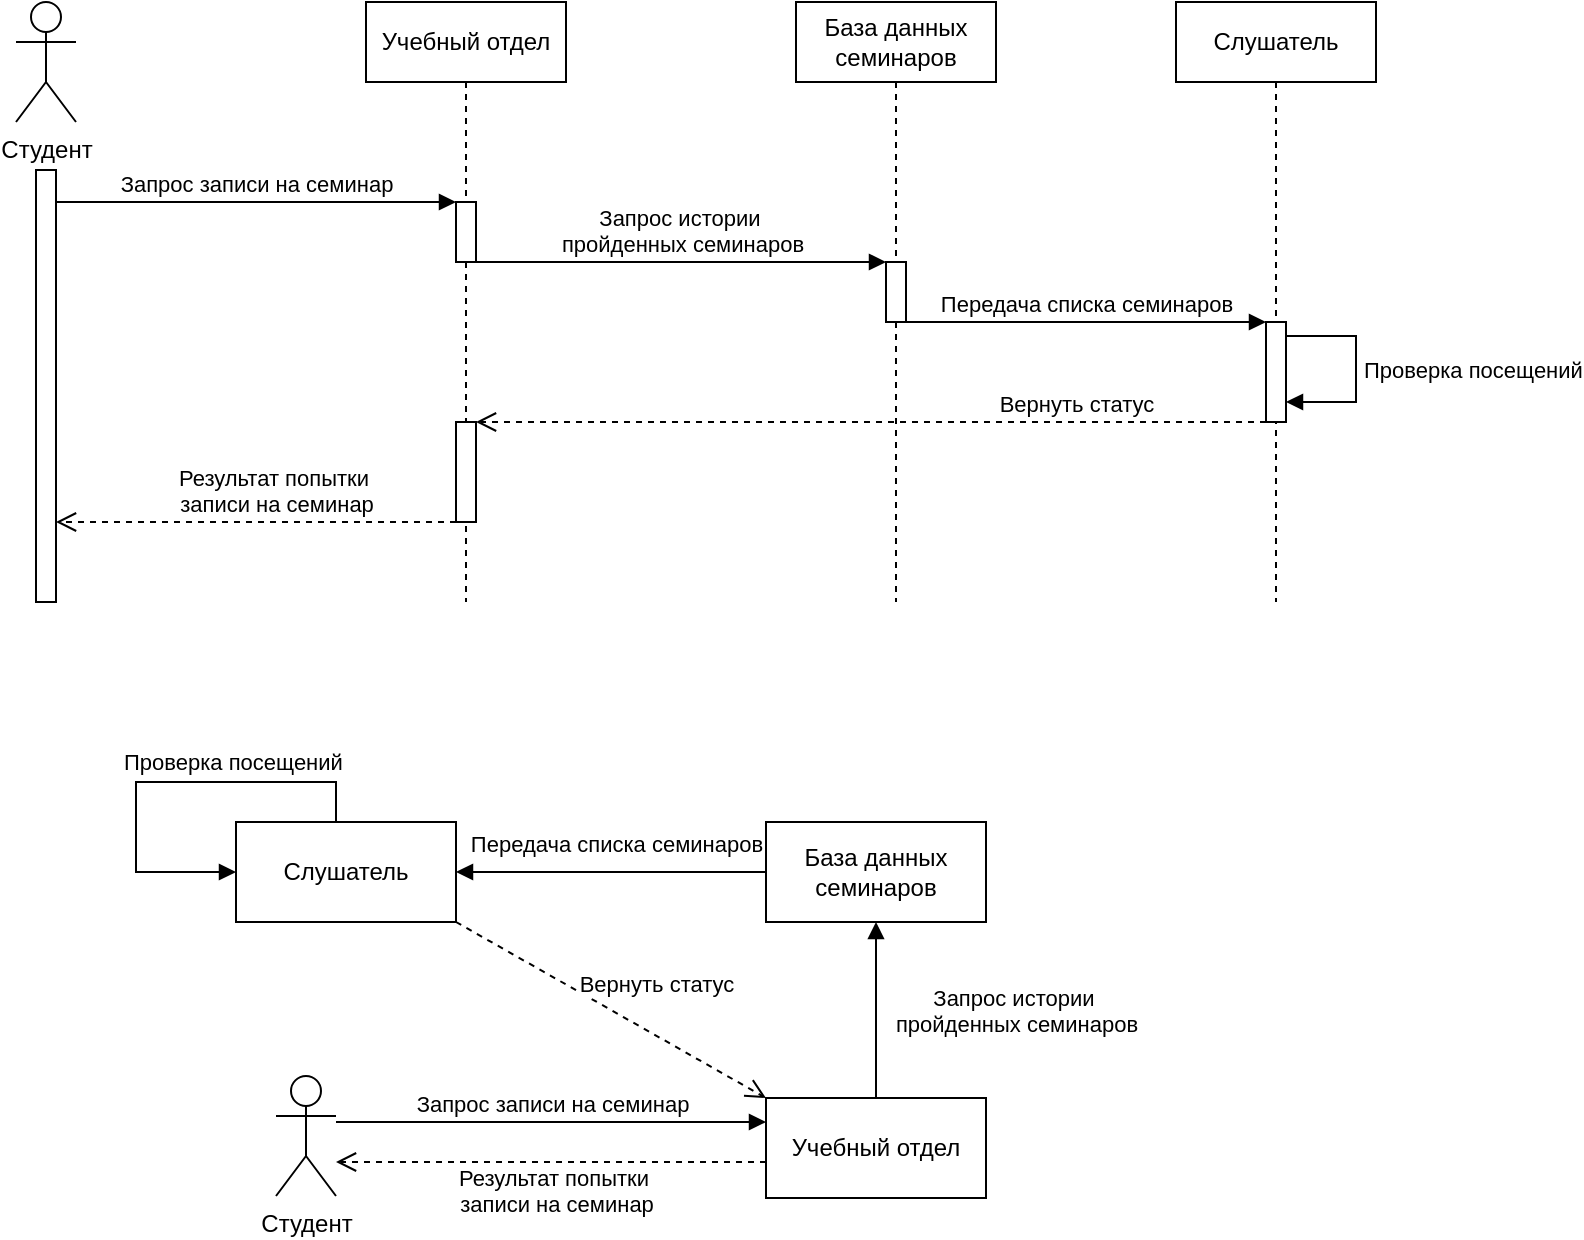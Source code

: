 <mxfile version="24.0.7" type="github">
  <diagram name="Page-1" id="2YBvvXClWsGukQMizWep">
    <mxGraphModel dx="989" dy="540" grid="0" gridSize="10" guides="1" tooltips="1" connect="1" arrows="1" fold="1" page="1" pageScale="1" pageWidth="850" pageHeight="1100" math="0" shadow="0">
      <root>
        <mxCell id="0" />
        <mxCell id="1" parent="0" />
        <mxCell id="aM9ryv3xv72pqoxQDRHE-5" value="Учебный отдел" style="shape=umlLifeline;perimeter=lifelinePerimeter;whiteSpace=wrap;html=1;container=0;dropTarget=0;collapsible=0;recursiveResize=0;outlineConnect=0;portConstraint=eastwest;newEdgeStyle={&quot;edgeStyle&quot;:&quot;elbowEdgeStyle&quot;,&quot;elbow&quot;:&quot;vertical&quot;,&quot;curved&quot;:0,&quot;rounded&quot;:0};" parent="1" vertex="1">
          <mxGeometry x="225" y="30" width="100" height="300" as="geometry" />
        </mxCell>
        <mxCell id="aM9ryv3xv72pqoxQDRHE-6" value="" style="html=1;points=[];perimeter=orthogonalPerimeter;outlineConnect=0;targetShapes=umlLifeline;portConstraint=eastwest;newEdgeStyle={&quot;edgeStyle&quot;:&quot;elbowEdgeStyle&quot;,&quot;elbow&quot;:&quot;vertical&quot;,&quot;curved&quot;:0,&quot;rounded&quot;:0};" parent="aM9ryv3xv72pqoxQDRHE-5" vertex="1">
          <mxGeometry x="45" y="100" width="10" height="30" as="geometry" />
        </mxCell>
        <mxCell id="JV1Mk4GfQYpAjEkD_vr5-40" value="" style="html=1;points=[[0,0,0,0,5],[0,1,0,0,-5],[1,0,0,0,5],[1,1,0,0,-5]];perimeter=orthogonalPerimeter;outlineConnect=0;targetShapes=umlLifeline;portConstraint=eastwest;newEdgeStyle={&quot;curved&quot;:0,&quot;rounded&quot;:0};" vertex="1" parent="aM9ryv3xv72pqoxQDRHE-5">
          <mxGeometry x="45" y="210" width="10" height="50" as="geometry" />
        </mxCell>
        <mxCell id="aM9ryv3xv72pqoxQDRHE-7" value="Запрос записи на семинар" style="html=1;verticalAlign=bottom;endArrow=block;edgeStyle=elbowEdgeStyle;elbow=vertical;curved=0;rounded=0;" parent="1" source="JV1Mk4GfQYpAjEkD_vr5-23" target="aM9ryv3xv72pqoxQDRHE-6" edge="1">
          <mxGeometry relative="1" as="geometry">
            <mxPoint x="90" y="110" as="sourcePoint" />
            <Array as="points">
              <mxPoint x="170" y="130" />
              <mxPoint x="185" y="110" />
            </Array>
          </mxGeometry>
        </mxCell>
        <mxCell id="aM9ryv3xv72pqoxQDRHE-8" value="Вернуть статус" style="html=1;verticalAlign=bottom;endArrow=open;dashed=1;endSize=8;edgeStyle=elbowEdgeStyle;elbow=vertical;curved=0;rounded=0;" parent="1" source="JV1Mk4GfQYpAjEkD_vr5-38" target="JV1Mk4GfQYpAjEkD_vr5-40" edge="1">
          <mxGeometry x="-0.519" relative="1" as="geometry">
            <mxPoint x="320" y="240" as="targetPoint" />
            <Array as="points">
              <mxPoint x="530" y="240" />
            </Array>
            <mxPoint x="670" y="240" as="sourcePoint" />
            <mxPoint as="offset" />
          </mxGeometry>
        </mxCell>
        <mxCell id="JV1Mk4GfQYpAjEkD_vr5-23" value="" style="html=1;points=[[0,0,0,0,5],[0,1,0,0,-5],[1,0,0,0,5],[1,1,0,0,-5]];perimeter=orthogonalPerimeter;outlineConnect=0;targetShapes=umlLifeline;portConstraint=eastwest;newEdgeStyle={&quot;curved&quot;:0,&quot;rounded&quot;:0};" vertex="1" parent="1">
          <mxGeometry x="60" y="114" width="10" height="216" as="geometry" />
        </mxCell>
        <mxCell id="JV1Mk4GfQYpAjEkD_vr5-25" value="Студент" style="shape=umlActor;verticalLabelPosition=bottom;verticalAlign=top;html=1;" vertex="1" parent="1">
          <mxGeometry x="50" y="30" width="30" height="60" as="geometry" />
        </mxCell>
        <mxCell id="JV1Mk4GfQYpAjEkD_vr5-28" value="База данных семинаров" style="shape=umlLifeline;perimeter=lifelinePerimeter;whiteSpace=wrap;html=1;container=0;dropTarget=0;collapsible=0;recursiveResize=0;outlineConnect=0;portConstraint=eastwest;newEdgeStyle={&quot;edgeStyle&quot;:&quot;elbowEdgeStyle&quot;,&quot;elbow&quot;:&quot;vertical&quot;,&quot;curved&quot;:0,&quot;rounded&quot;:0};" vertex="1" parent="1">
          <mxGeometry x="440" y="30" width="100" height="300" as="geometry" />
        </mxCell>
        <mxCell id="JV1Mk4GfQYpAjEkD_vr5-29" value="" style="html=1;points=[];perimeter=orthogonalPerimeter;outlineConnect=0;targetShapes=umlLifeline;portConstraint=eastwest;newEdgeStyle={&quot;edgeStyle&quot;:&quot;elbowEdgeStyle&quot;,&quot;elbow&quot;:&quot;vertical&quot;,&quot;curved&quot;:0,&quot;rounded&quot;:0};" vertex="1" parent="JV1Mk4GfQYpAjEkD_vr5-28">
          <mxGeometry x="45" y="130" width="10" height="30" as="geometry" />
        </mxCell>
        <mxCell id="JV1Mk4GfQYpAjEkD_vr5-30" value="Слушатель" style="shape=umlLifeline;perimeter=lifelinePerimeter;whiteSpace=wrap;html=1;container=0;dropTarget=0;collapsible=0;recursiveResize=0;outlineConnect=0;portConstraint=eastwest;newEdgeStyle={&quot;edgeStyle&quot;:&quot;elbowEdgeStyle&quot;,&quot;elbow&quot;:&quot;vertical&quot;,&quot;curved&quot;:0,&quot;rounded&quot;:0};" vertex="1" parent="1">
          <mxGeometry x="630" y="30" width="100" height="300" as="geometry" />
        </mxCell>
        <mxCell id="JV1Mk4GfQYpAjEkD_vr5-38" value="" style="html=1;points=[[0,0,0,0,5],[0,1,0,0,-5],[1,0,0,0,5],[1,1,0,0,-5]];perimeter=orthogonalPerimeter;outlineConnect=0;targetShapes=umlLifeline;portConstraint=eastwest;newEdgeStyle={&quot;curved&quot;:0,&quot;rounded&quot;:0};" vertex="1" parent="JV1Mk4GfQYpAjEkD_vr5-30">
          <mxGeometry x="45" y="160" width="10" height="50" as="geometry" />
        </mxCell>
        <mxCell id="JV1Mk4GfQYpAjEkD_vr5-39" value="&lt;span style=&quot;text-align: center;&quot;&gt;Проверка посещений&lt;/span&gt;" style="html=1;align=left;spacingLeft=2;endArrow=block;rounded=0;edgeStyle=orthogonalEdgeStyle;curved=0;rounded=0;" edge="1" target="JV1Mk4GfQYpAjEkD_vr5-38" parent="JV1Mk4GfQYpAjEkD_vr5-30" source="JV1Mk4GfQYpAjEkD_vr5-38">
          <mxGeometry relative="1" as="geometry">
            <mxPoint x="55" y="167.5" as="sourcePoint" />
            <Array as="points">
              <mxPoint x="90" y="167" />
              <mxPoint x="90" y="200" />
            </Array>
            <mxPoint x="55" y="192.5" as="targetPoint" />
          </mxGeometry>
        </mxCell>
        <mxCell id="JV1Mk4GfQYpAjEkD_vr5-32" value="Запрос истории&amp;nbsp;&lt;div&gt;пройденных семинаров&lt;/div&gt;" style="html=1;verticalAlign=bottom;endArrow=block;edgeStyle=elbowEdgeStyle;elbow=vertical;curved=0;rounded=0;" edge="1" parent="1" source="aM9ryv3xv72pqoxQDRHE-6" target="JV1Mk4GfQYpAjEkD_vr5-29">
          <mxGeometry relative="1" as="geometry">
            <mxPoint x="280" y="153.5" as="sourcePoint" />
            <Array as="points">
              <mxPoint x="380" y="160" />
              <mxPoint x="395" y="133.5" />
            </Array>
            <mxPoint x="480" y="153.5" as="targetPoint" />
          </mxGeometry>
        </mxCell>
        <mxCell id="JV1Mk4GfQYpAjEkD_vr5-33" value="Передача списка семинаров" style="html=1;verticalAlign=bottom;endArrow=block;edgeStyle=elbowEdgeStyle;elbow=vertical;curved=0;rounded=0;" edge="1" parent="1" source="JV1Mk4GfQYpAjEkD_vr5-29">
          <mxGeometry relative="1" as="geometry">
            <mxPoint x="500" y="190" as="sourcePoint" />
            <Array as="points">
              <mxPoint x="600" y="190" />
              <mxPoint x="615" y="163.5" />
            </Array>
            <mxPoint x="675" y="190" as="targetPoint" />
          </mxGeometry>
        </mxCell>
        <mxCell id="JV1Mk4GfQYpAjEkD_vr5-41" value="Результат попытки&amp;nbsp;&lt;div&gt;записи на семинар&lt;/div&gt;" style="html=1;verticalAlign=bottom;endArrow=open;dashed=1;endSize=8;edgeStyle=elbowEdgeStyle;elbow=vertical;curved=0;rounded=0;" edge="1" parent="1" source="JV1Mk4GfQYpAjEkD_vr5-40">
          <mxGeometry x="-0.1" relative="1" as="geometry">
            <mxPoint x="70" y="290" as="targetPoint" />
            <Array as="points">
              <mxPoint x="70" y="290" />
            </Array>
            <mxPoint x="335" y="280" as="sourcePoint" />
            <mxPoint as="offset" />
          </mxGeometry>
        </mxCell>
        <mxCell id="JV1Mk4GfQYpAjEkD_vr5-42" value="Студент" style="shape=umlActor;verticalLabelPosition=bottom;verticalAlign=top;html=1;" vertex="1" parent="1">
          <mxGeometry x="180" y="567" width="30" height="60" as="geometry" />
        </mxCell>
        <mxCell id="JV1Mk4GfQYpAjEkD_vr5-43" value="Слушатель" style="html=1;whiteSpace=wrap;" vertex="1" parent="1">
          <mxGeometry x="160" y="440" width="110" height="50" as="geometry" />
        </mxCell>
        <mxCell id="JV1Mk4GfQYpAjEkD_vr5-44" value="Учебный отдел" style="html=1;whiteSpace=wrap;" vertex="1" parent="1">
          <mxGeometry x="425" y="578" width="110" height="50" as="geometry" />
        </mxCell>
        <mxCell id="JV1Mk4GfQYpAjEkD_vr5-45" value="База данных семинаров" style="html=1;whiteSpace=wrap;" vertex="1" parent="1">
          <mxGeometry x="425" y="440" width="110" height="50" as="geometry" />
        </mxCell>
        <mxCell id="JV1Mk4GfQYpAjEkD_vr5-49" value="Запрос записи на семинар" style="html=1;verticalAlign=bottom;endArrow=block;edgeStyle=elbowEdgeStyle;elbow=vertical;curved=0;rounded=0;" edge="1" parent="1">
          <mxGeometry relative="1" as="geometry">
            <mxPoint x="210" y="590" as="sourcePoint" />
            <Array as="points">
              <mxPoint x="300" y="590" />
            </Array>
            <mxPoint x="425" y="590" as="targetPoint" />
          </mxGeometry>
        </mxCell>
        <mxCell id="JV1Mk4GfQYpAjEkD_vr5-50" value="Запрос истории&amp;nbsp;&lt;div&gt;пройденных семинаров&lt;/div&gt;" style="html=1;verticalAlign=bottom;endArrow=block;edgeStyle=elbowEdgeStyle;elbow=vertical;curved=0;rounded=0;exitX=0.5;exitY=0;exitDx=0;exitDy=0;entryX=0.5;entryY=1;entryDx=0;entryDy=0;" edge="1" parent="1" source="JV1Mk4GfQYpAjEkD_vr5-44" target="JV1Mk4GfQYpAjEkD_vr5-45">
          <mxGeometry x="-0.364" y="-70" relative="1" as="geometry">
            <mxPoint x="320" y="150" as="sourcePoint" />
            <Array as="points">
              <mxPoint x="480" y="530" />
              <mxPoint x="435" y="123.5" />
            </Array>
            <mxPoint x="525" y="150" as="targetPoint" />
            <mxPoint as="offset" />
          </mxGeometry>
        </mxCell>
        <mxCell id="JV1Mk4GfQYpAjEkD_vr5-51" value="Передача списка семинаров" style="html=1;verticalAlign=bottom;endArrow=block;edgeStyle=elbowEdgeStyle;elbow=vertical;curved=0;rounded=0;exitX=0;exitY=0.5;exitDx=0;exitDy=0;entryX=1;entryY=0.5;entryDx=0;entryDy=0;" edge="1" parent="1" source="JV1Mk4GfQYpAjEkD_vr5-45" target="JV1Mk4GfQYpAjEkD_vr5-43">
          <mxGeometry x="-0.032" y="-5" relative="1" as="geometry">
            <mxPoint x="535" y="180" as="sourcePoint" />
            <Array as="points">
              <mxPoint x="360" y="465" />
              <mxPoint x="655" y="153.5" />
            </Array>
            <mxPoint x="715" y="180" as="targetPoint" />
            <mxPoint as="offset" />
          </mxGeometry>
        </mxCell>
        <mxCell id="JV1Mk4GfQYpAjEkD_vr5-52" value="&lt;span style=&quot;text-align: center;&quot;&gt;Проверка посещений&lt;/span&gt;" style="html=1;align=left;spacingLeft=2;endArrow=block;rounded=0;edgeStyle=orthogonalEdgeStyle;curved=0;rounded=0;entryX=0;entryY=0.5;entryDx=0;entryDy=0;exitX=0.5;exitY=0;exitDx=0;exitDy=0;" edge="1" parent="1" source="JV1Mk4GfQYpAjEkD_vr5-43" target="JV1Mk4GfQYpAjEkD_vr5-43">
          <mxGeometry x="0.136" y="-14" relative="1" as="geometry">
            <mxPoint x="200" y="410" as="sourcePoint" />
            <Array as="points">
              <mxPoint x="210" y="440" />
              <mxPoint x="210" y="420" />
              <mxPoint x="110" y="420" />
              <mxPoint x="110" y="465" />
            </Array>
            <mxPoint x="110" y="423" as="targetPoint" />
            <mxPoint x="4" y="-10" as="offset" />
          </mxGeometry>
        </mxCell>
        <mxCell id="JV1Mk4GfQYpAjEkD_vr5-53" value="Вернуть статус" style="html=1;verticalAlign=bottom;endArrow=open;dashed=1;endSize=8;elbow=vertical;rounded=0;exitX=1;exitY=1;exitDx=0;exitDy=0;entryX=0;entryY=0;entryDx=0;entryDy=0;" edge="1" parent="1" source="JV1Mk4GfQYpAjEkD_vr5-43" target="JV1Mk4GfQYpAjEkD_vr5-44">
          <mxGeometry x="0.197" y="15" relative="1" as="geometry">
            <mxPoint x="320" y="230" as="targetPoint" />
            <mxPoint x="715" y="230" as="sourcePoint" />
            <mxPoint as="offset" />
          </mxGeometry>
        </mxCell>
        <mxCell id="JV1Mk4GfQYpAjEkD_vr5-54" value="Результат попытки&amp;nbsp;&lt;div&gt;записи на семинар&lt;/div&gt;" style="html=1;verticalAlign=bottom;endArrow=open;dashed=1;endSize=8;edgeStyle=elbowEdgeStyle;elbow=vertical;curved=0;rounded=0;" edge="1" parent="1" target="JV1Mk4GfQYpAjEkD_vr5-42">
          <mxGeometry x="-0.023" y="30" relative="1" as="geometry">
            <mxPoint x="225" y="610" as="targetPoint" />
            <Array as="points">
              <mxPoint x="225" y="610" />
            </Array>
            <mxPoint x="425" y="610" as="sourcePoint" />
            <mxPoint as="offset" />
          </mxGeometry>
        </mxCell>
      </root>
    </mxGraphModel>
  </diagram>
</mxfile>
